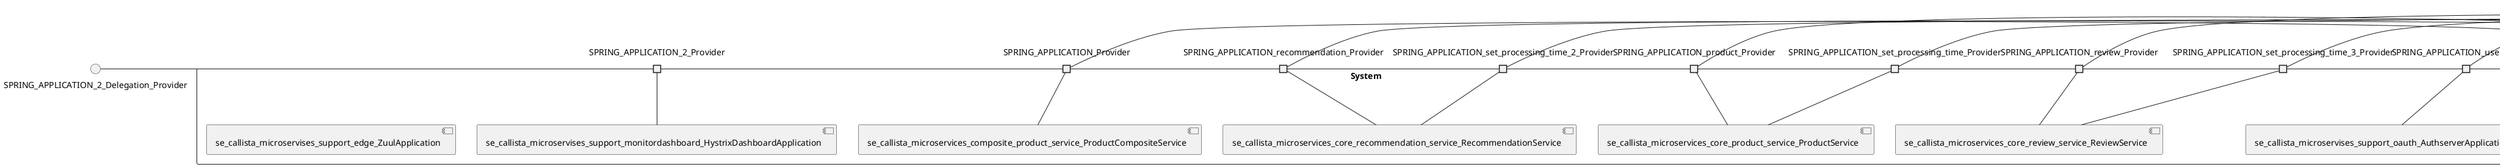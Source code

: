 @startuml
skinparam fixCircleLabelOverlapping true
skinparam componentStyle uml2
() SPRING_APPLICATION_2_Delegation_Provider
() SPRING_APPLICATION_Delegation_Provider
() SPRING_APPLICATION_product_Delegation_Provider
() SPRING_APPLICATION_recommendation_Delegation_Provider
() SPRING_APPLICATION_review_Delegation_Provider
() SPRING_APPLICATION_set_processing_time_2_Delegation_Provider
() SPRING_APPLICATION_set_processing_time_3_Delegation_Provider
() SPRING_APPLICATION_set_processing_time_Delegation_Provider
() SPRING_APPLICATION_user_Delegation_Provider
rectangle System {
[se_callista_microservices_composite_product_service_ProductCompositeService] [[callistaenterprise-blog-microservices.repository#_fksx3tteEe6qt-qGDVT94g]]
[se_callista_microservices_core_product_service_ProductService] [[callistaenterprise-blog-microservices.repository#_fksx3tteEe6qt-qGDVT94g]]
[se_callista_microservices_core_recommendation_service_RecommendationService] [[callistaenterprise-blog-microservices.repository#_fksx3tteEe6qt-qGDVT94g]]
[se_callista_microservices_core_review_service_ReviewService] [[callistaenterprise-blog-microservices.repository#_fksx3tteEe6qt-qGDVT94g]]
[se_callista_microservises_support_edge_ZuulApplication] [[callistaenterprise-blog-microservices.repository#_fksx3tteEe6qt-qGDVT94g]]
[se_callista_microservises_support_monitordashboard_HystrixDashboardApplication] [[callistaenterprise-blog-microservices.repository#_fksx3tteEe6qt-qGDVT94g]]
[se_callista_microservises_support_oauth_AuthserverApplication] [[callistaenterprise-blog-microservices.repository#_fksx3tteEe6qt-qGDVT94g]]
port SPRING_APPLICATION_2_Provider
SPRING_APPLICATION_2_Delegation_Provider - SPRING_APPLICATION_2_Provider
SPRING_APPLICATION_2_Provider - [se_callista_microservises_support_monitordashboard_HystrixDashboardApplication]
port SPRING_APPLICATION_Provider
SPRING_APPLICATION_Delegation_Provider - SPRING_APPLICATION_Provider
SPRING_APPLICATION_Provider - [se_callista_microservices_composite_product_service_ProductCompositeService]
port SPRING_APPLICATION_product_Provider
SPRING_APPLICATION_product_Delegation_Provider - SPRING_APPLICATION_product_Provider
SPRING_APPLICATION_product_Provider - [se_callista_microservices_core_product_service_ProductService]
port SPRING_APPLICATION_recommendation_Provider
SPRING_APPLICATION_recommendation_Delegation_Provider - SPRING_APPLICATION_recommendation_Provider
SPRING_APPLICATION_recommendation_Provider - [se_callista_microservices_core_recommendation_service_RecommendationService]
port SPRING_APPLICATION_review_Provider
SPRING_APPLICATION_review_Delegation_Provider - SPRING_APPLICATION_review_Provider
SPRING_APPLICATION_review_Provider - [se_callista_microservices_core_review_service_ReviewService]
port SPRING_APPLICATION_set_processing_time_2_Provider
SPRING_APPLICATION_set_processing_time_2_Delegation_Provider - SPRING_APPLICATION_set_processing_time_2_Provider
SPRING_APPLICATION_set_processing_time_2_Provider - [se_callista_microservices_core_recommendation_service_RecommendationService]
port SPRING_APPLICATION_set_processing_time_3_Provider
SPRING_APPLICATION_set_processing_time_3_Delegation_Provider - SPRING_APPLICATION_set_processing_time_3_Provider
SPRING_APPLICATION_set_processing_time_3_Provider - [se_callista_microservices_core_review_service_ReviewService]
port SPRING_APPLICATION_set_processing_time_Provider
SPRING_APPLICATION_set_processing_time_Delegation_Provider - SPRING_APPLICATION_set_processing_time_Provider
SPRING_APPLICATION_set_processing_time_Provider - [se_callista_microservices_core_product_service_ProductService]
port SPRING_APPLICATION_user_Provider
SPRING_APPLICATION_user_Delegation_Provider - SPRING_APPLICATION_user_Provider
SPRING_APPLICATION_user_Provider - [se_callista_microservises_support_oauth_AuthserverApplication]
}

@enduml
